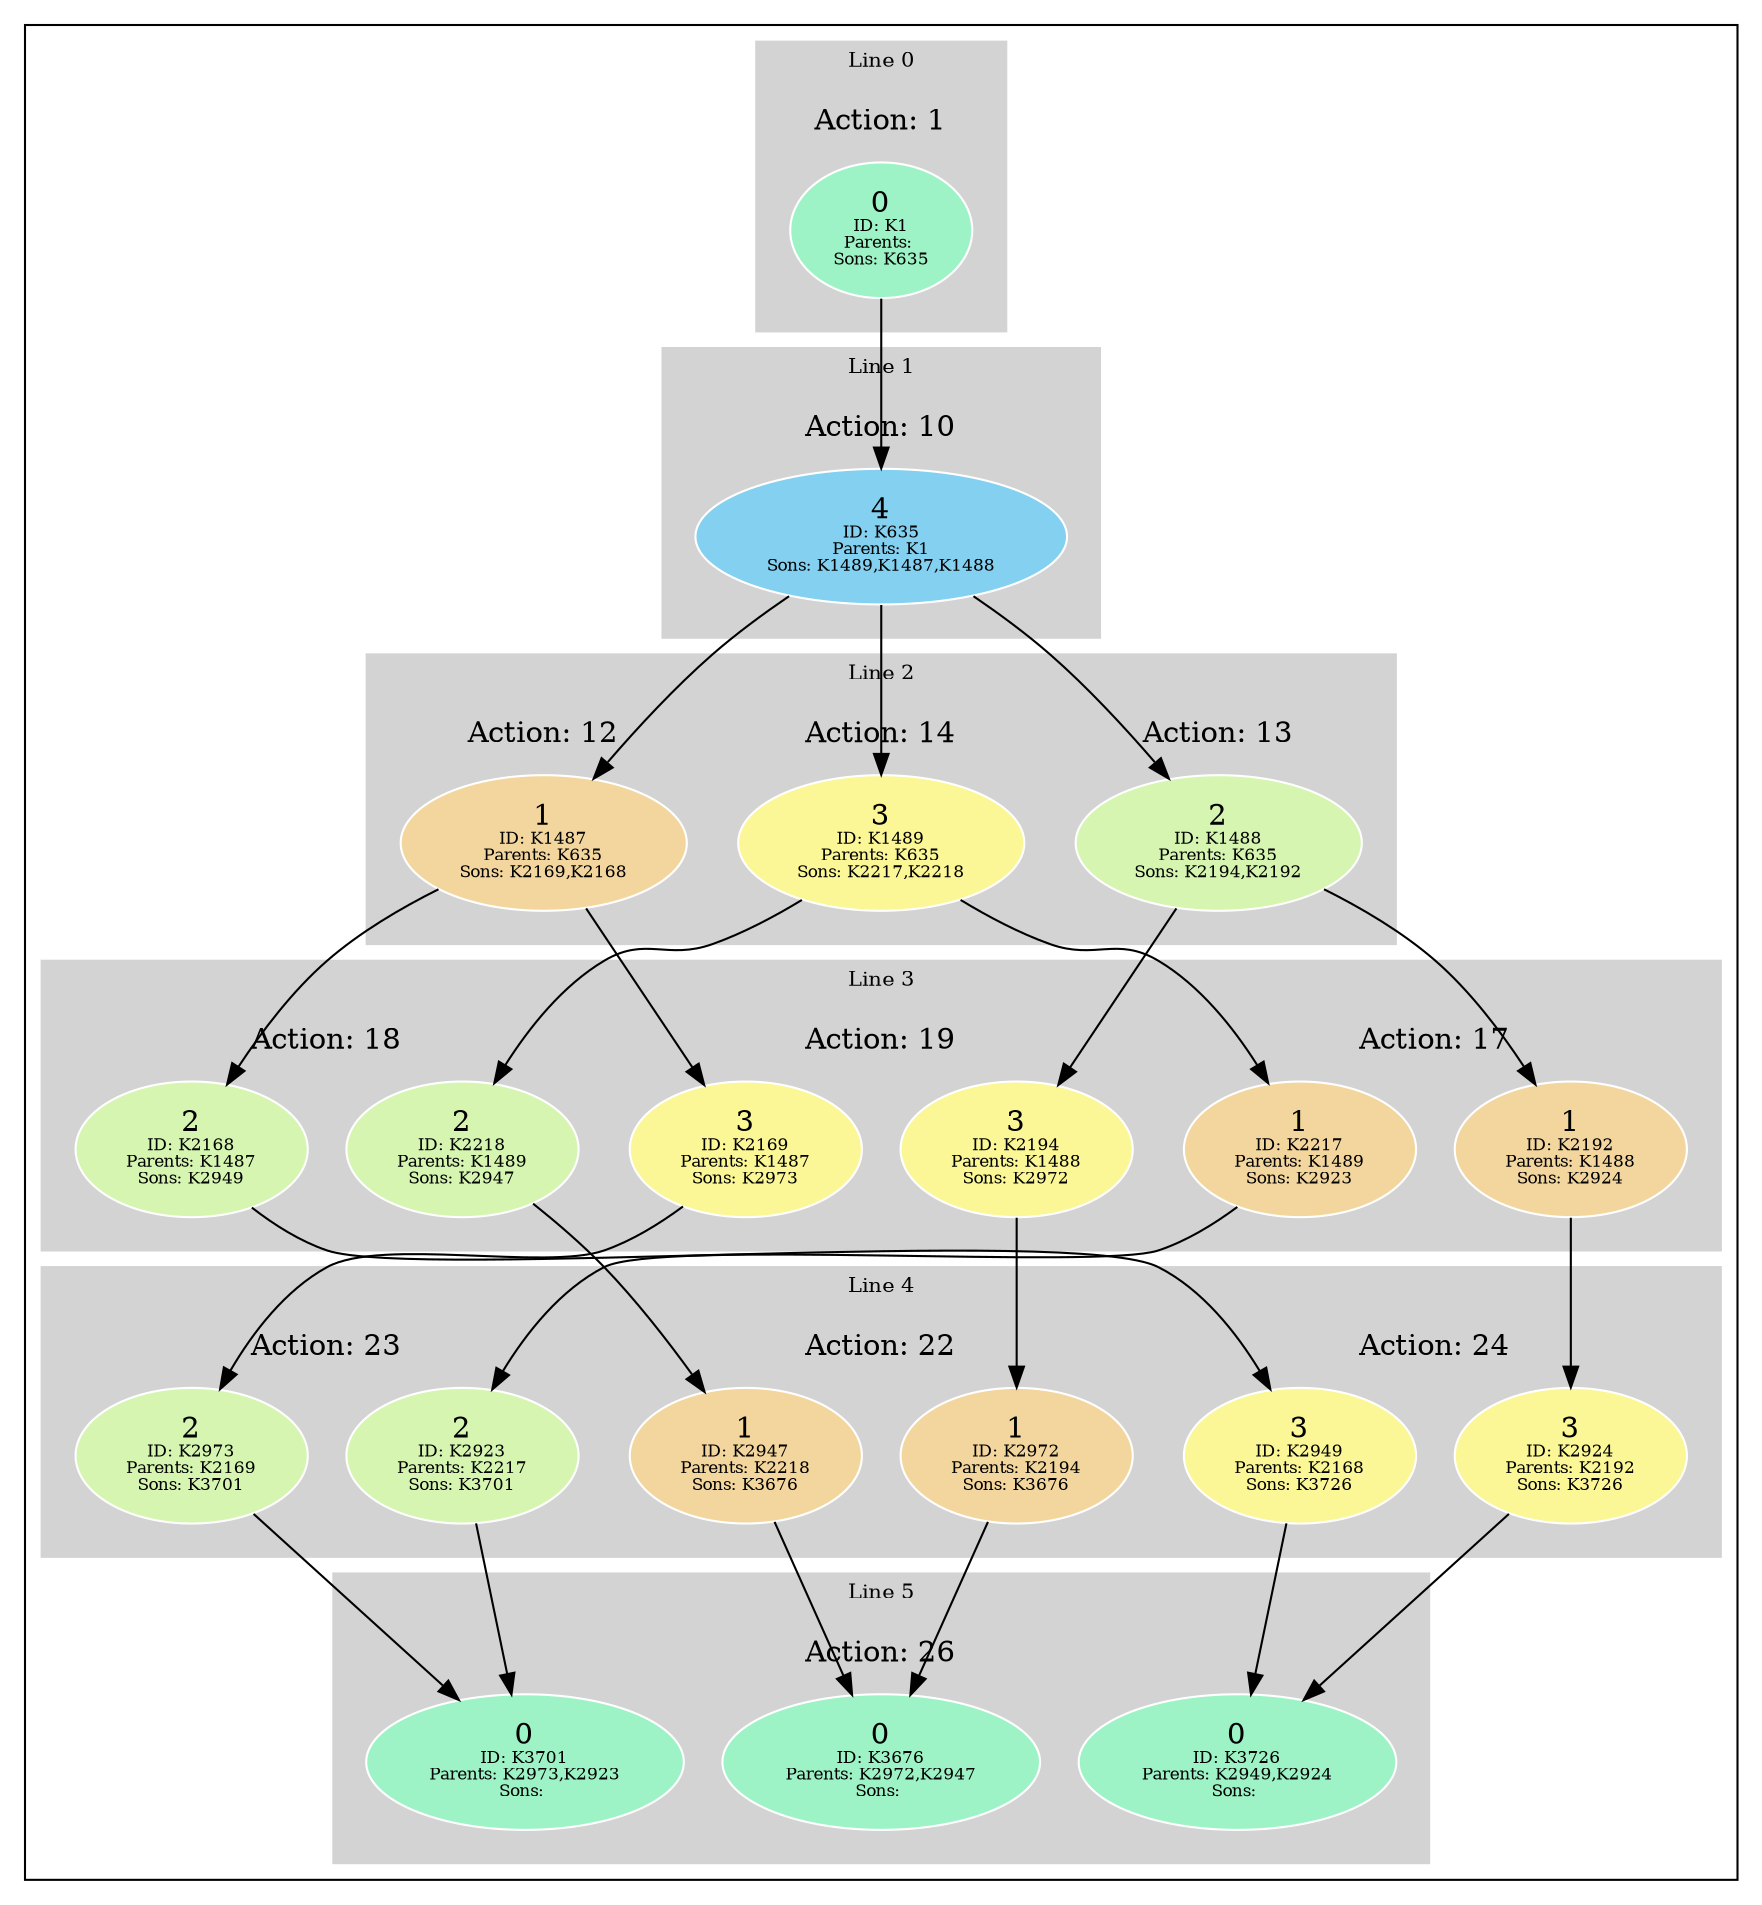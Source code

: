 digraph G {
subgraph cluster_info {
        subgraph cluster_0 {
        style=filled;
        color=lightgrey;
        node [style=filled,color=white];
        subgraph cluster_act_1 {
label = "Action: 1"step_K1 [fillcolor="#9ef3c6"  label=<0<BR /><FONT POINT-SIZE="8">ID: K1</FONT><BR /><FONT POINT-SIZE="8">Parents: </FONT><BR /><FONT POINT-SIZE="8">Sons: K635</FONT>>]
}

        fontsize="10"
        label = "Line 0";
        }

        subgraph cluster_4 {
        style=filled;
        color=lightgrey;
        node [style=filled,color=white];
        subgraph cluster_act_24 {
label = "Action: 24"step_K2949 [fillcolor="#fbf796"  label=<3<BR /><FONT POINT-SIZE="8">ID: K2949</FONT><BR /><FONT POINT-SIZE="8">Parents: K2168</FONT><BR /><FONT POINT-SIZE="8">Sons: K3726</FONT>>]
step_K2924 [fillcolor="#fbf796"  label=<3<BR /><FONT POINT-SIZE="8">ID: K2924</FONT><BR /><FONT POINT-SIZE="8">Parents: K2192</FONT><BR /><FONT POINT-SIZE="8">Sons: K3726</FONT>>]
}
subgraph cluster_act_24 {
label = "Action: 24"step_K2949 [fillcolor="#fbf796"  label=<3<BR /><FONT POINT-SIZE="8">ID: K2949</FONT><BR /><FONT POINT-SIZE="8">Parents: K2168</FONT><BR /><FONT POINT-SIZE="8">Sons: K3726</FONT>>]
step_K2924 [fillcolor="#fbf796"  label=<3<BR /><FONT POINT-SIZE="8">ID: K2924</FONT><BR /><FONT POINT-SIZE="8">Parents: K2192</FONT><BR /><FONT POINT-SIZE="8">Sons: K3726</FONT>>]
}
subgraph cluster_act_22 {
label = "Action: 22"step_K2972 [fillcolor="#f3d69e"  label=<1<BR /><FONT POINT-SIZE="8">ID: K2972</FONT><BR /><FONT POINT-SIZE="8">Parents: K2194</FONT><BR /><FONT POINT-SIZE="8">Sons: K3676</FONT>>]
step_K2947 [fillcolor="#f3d69e"  label=<1<BR /><FONT POINT-SIZE="8">ID: K2947</FONT><BR /><FONT POINT-SIZE="8">Parents: K2218</FONT><BR /><FONT POINT-SIZE="8">Sons: K3676</FONT>>]
}
subgraph cluster_act_22 {
label = "Action: 22"step_K2972 [fillcolor="#f3d69e"  label=<1<BR /><FONT POINT-SIZE="8">ID: K2972</FONT><BR /><FONT POINT-SIZE="8">Parents: K2194</FONT><BR /><FONT POINT-SIZE="8">Sons: K3676</FONT>>]
step_K2947 [fillcolor="#f3d69e"  label=<1<BR /><FONT POINT-SIZE="8">ID: K2947</FONT><BR /><FONT POINT-SIZE="8">Parents: K2218</FONT><BR /><FONT POINT-SIZE="8">Sons: K3676</FONT>>]
}
subgraph cluster_act_23 {
label = "Action: 23"step_K2973 [fillcolor="#d5f5b1"  label=<2<BR /><FONT POINT-SIZE="8">ID: K2973</FONT><BR /><FONT POINT-SIZE="8">Parents: K2169</FONT><BR /><FONT POINT-SIZE="8">Sons: K3701</FONT>>]
step_K2923 [fillcolor="#d5f5b1"  label=<2<BR /><FONT POINT-SIZE="8">ID: K2923</FONT><BR /><FONT POINT-SIZE="8">Parents: K2217</FONT><BR /><FONT POINT-SIZE="8">Sons: K3701</FONT>>]
}
subgraph cluster_act_23 {
label = "Action: 23"step_K2973 [fillcolor="#d5f5b1"  label=<2<BR /><FONT POINT-SIZE="8">ID: K2973</FONT><BR /><FONT POINT-SIZE="8">Parents: K2169</FONT><BR /><FONT POINT-SIZE="8">Sons: K3701</FONT>>]
step_K2923 [fillcolor="#d5f5b1"  label=<2<BR /><FONT POINT-SIZE="8">ID: K2923</FONT><BR /><FONT POINT-SIZE="8">Parents: K2217</FONT><BR /><FONT POINT-SIZE="8">Sons: K3701</FONT>>]
}

        fontsize="10"
        label = "Line 4";
        }

        subgraph cluster_2 {
        style=filled;
        color=lightgrey;
        node [style=filled,color=white];
        subgraph cluster_act_13 {
label = "Action: 13"step_K1488 [fillcolor="#d5f5b1"  label=<2<BR /><FONT POINT-SIZE="8">ID: K1488</FONT><BR /><FONT POINT-SIZE="8">Parents: K635</FONT><BR /><FONT POINT-SIZE="8">Sons: K2194,K2192</FONT>>]
}
subgraph cluster_act_14 {
label = "Action: 14"step_K1489 [fillcolor="#fbf796"  label=<3<BR /><FONT POINT-SIZE="8">ID: K1489</FONT><BR /><FONT POINT-SIZE="8">Parents: K635</FONT><BR /><FONT POINT-SIZE="8">Sons: K2217,K2218</FONT>>]
}
subgraph cluster_act_12 {
label = "Action: 12"step_K1487 [fillcolor="#f3d69e"  label=<1<BR /><FONT POINT-SIZE="8">ID: K1487</FONT><BR /><FONT POINT-SIZE="8">Parents: K635</FONT><BR /><FONT POINT-SIZE="8">Sons: K2169,K2168</FONT>>]
}

        fontsize="10"
        label = "Line 2";
        }

        subgraph cluster_3 {
        style=filled;
        color=lightgrey;
        node [style=filled,color=white];
        subgraph cluster_act_17 {
label = "Action: 17"step_K2217 [fillcolor="#f3d69e"  label=<1<BR /><FONT POINT-SIZE="8">ID: K2217</FONT><BR /><FONT POINT-SIZE="8">Parents: K1489</FONT><BR /><FONT POINT-SIZE="8">Sons: K2923</FONT>>]
step_K2192 [fillcolor="#f3d69e"  label=<1<BR /><FONT POINT-SIZE="8">ID: K2192</FONT><BR /><FONT POINT-SIZE="8">Parents: K1488</FONT><BR /><FONT POINT-SIZE="8">Sons: K2924</FONT>>]
}
subgraph cluster_act_18 {
label = "Action: 18"step_K2218 [fillcolor="#d5f5b1"  label=<2<BR /><FONT POINT-SIZE="8">ID: K2218</FONT><BR /><FONT POINT-SIZE="8">Parents: K1489</FONT><BR /><FONT POINT-SIZE="8">Sons: K2947</FONT>>]
step_K2168 [fillcolor="#d5f5b1"  label=<2<BR /><FONT POINT-SIZE="8">ID: K2168</FONT><BR /><FONT POINT-SIZE="8">Parents: K1487</FONT><BR /><FONT POINT-SIZE="8">Sons: K2949</FONT>>]
}
subgraph cluster_act_19 {
label = "Action: 19"step_K2169 [fillcolor="#fbf796"  label=<3<BR /><FONT POINT-SIZE="8">ID: K2169</FONT><BR /><FONT POINT-SIZE="8">Parents: K1487</FONT><BR /><FONT POINT-SIZE="8">Sons: K2973</FONT>>]
step_K2194 [fillcolor="#fbf796"  label=<3<BR /><FONT POINT-SIZE="8">ID: K2194</FONT><BR /><FONT POINT-SIZE="8">Parents: K1488</FONT><BR /><FONT POINT-SIZE="8">Sons: K2972</FONT>>]
}
subgraph cluster_act_19 {
label = "Action: 19"step_K2169 [fillcolor="#fbf796"  label=<3<BR /><FONT POINT-SIZE="8">ID: K2169</FONT><BR /><FONT POINT-SIZE="8">Parents: K1487</FONT><BR /><FONT POINT-SIZE="8">Sons: K2973</FONT>>]
step_K2194 [fillcolor="#fbf796"  label=<3<BR /><FONT POINT-SIZE="8">ID: K2194</FONT><BR /><FONT POINT-SIZE="8">Parents: K1488</FONT><BR /><FONT POINT-SIZE="8">Sons: K2972</FONT>>]
}
subgraph cluster_act_17 {
label = "Action: 17"step_K2217 [fillcolor="#f3d69e"  label=<1<BR /><FONT POINT-SIZE="8">ID: K2217</FONT><BR /><FONT POINT-SIZE="8">Parents: K1489</FONT><BR /><FONT POINT-SIZE="8">Sons: K2923</FONT>>]
step_K2192 [fillcolor="#f3d69e"  label=<1<BR /><FONT POINT-SIZE="8">ID: K2192</FONT><BR /><FONT POINT-SIZE="8">Parents: K1488</FONT><BR /><FONT POINT-SIZE="8">Sons: K2924</FONT>>]
}
subgraph cluster_act_18 {
label = "Action: 18"step_K2218 [fillcolor="#d5f5b1"  label=<2<BR /><FONT POINT-SIZE="8">ID: K2218</FONT><BR /><FONT POINT-SIZE="8">Parents: K1489</FONT><BR /><FONT POINT-SIZE="8">Sons: K2947</FONT>>]
step_K2168 [fillcolor="#d5f5b1"  label=<2<BR /><FONT POINT-SIZE="8">ID: K2168</FONT><BR /><FONT POINT-SIZE="8">Parents: K1487</FONT><BR /><FONT POINT-SIZE="8">Sons: K2949</FONT>>]
}

        fontsize="10"
        label = "Line 3";
        }

        subgraph cluster_5 {
        style=filled;
        color=lightgrey;
        node [style=filled,color=white];
        subgraph cluster_act_26 {
label = "Action: 26"step_K3701 [fillcolor="#9ef3c6"  label=<0<BR /><FONT POINT-SIZE="8">ID: K3701</FONT><BR /><FONT POINT-SIZE="8">Parents: K2973,K2923</FONT><BR /><FONT POINT-SIZE="8">Sons: </FONT>>]
step_K3676 [fillcolor="#9ef3c6"  label=<0<BR /><FONT POINT-SIZE="8">ID: K3676</FONT><BR /><FONT POINT-SIZE="8">Parents: K2972,K2947</FONT><BR /><FONT POINT-SIZE="8">Sons: </FONT>>]
step_K3726 [fillcolor="#9ef3c6"  label=<0<BR /><FONT POINT-SIZE="8">ID: K3726</FONT><BR /><FONT POINT-SIZE="8">Parents: K2949,K2924</FONT><BR /><FONT POINT-SIZE="8">Sons: </FONT>>]
}
subgraph cluster_act_26 {
label = "Action: 26"step_K3701 [fillcolor="#9ef3c6"  label=<0<BR /><FONT POINT-SIZE="8">ID: K3701</FONT><BR /><FONT POINT-SIZE="8">Parents: K2973,K2923</FONT><BR /><FONT POINT-SIZE="8">Sons: </FONT>>]
step_K3676 [fillcolor="#9ef3c6"  label=<0<BR /><FONT POINT-SIZE="8">ID: K3676</FONT><BR /><FONT POINT-SIZE="8">Parents: K2972,K2947</FONT><BR /><FONT POINT-SIZE="8">Sons: </FONT>>]
step_K3726 [fillcolor="#9ef3c6"  label=<0<BR /><FONT POINT-SIZE="8">ID: K3726</FONT><BR /><FONT POINT-SIZE="8">Parents: K2949,K2924</FONT><BR /><FONT POINT-SIZE="8">Sons: </FONT>>]
}
subgraph cluster_act_26 {
label = "Action: 26"step_K3701 [fillcolor="#9ef3c6"  label=<0<BR /><FONT POINT-SIZE="8">ID: K3701</FONT><BR /><FONT POINT-SIZE="8">Parents: K2973,K2923</FONT><BR /><FONT POINT-SIZE="8">Sons: </FONT>>]
step_K3676 [fillcolor="#9ef3c6"  label=<0<BR /><FONT POINT-SIZE="8">ID: K3676</FONT><BR /><FONT POINT-SIZE="8">Parents: K2972,K2947</FONT><BR /><FONT POINT-SIZE="8">Sons: </FONT>>]
step_K3726 [fillcolor="#9ef3c6"  label=<0<BR /><FONT POINT-SIZE="8">ID: K3726</FONT><BR /><FONT POINT-SIZE="8">Parents: K2949,K2924</FONT><BR /><FONT POINT-SIZE="8">Sons: </FONT>>]
}

        fontsize="10"
        label = "Line 5";
        }

        subgraph cluster_1 {
        style=filled;
        color=lightgrey;
        node [style=filled,color=white];
        subgraph cluster_act_10 {
label = "Action: 10"step_K635 [fillcolor="#83d0f0"  label=<4<BR /><FONT POINT-SIZE="8">ID: K635</FONT><BR /><FONT POINT-SIZE="8">Parents: K1</FONT><BR /><FONT POINT-SIZE="8">Sons: K1489,K1487,K1488</FONT>>]
}

        fontsize="10"
        label = "Line 1";
        }
step_K1489 -> step_K2218; 
step_K1488 -> step_K2194; 
step_K2923 -> step_K3701; 
step_K2947 -> step_K3676; 
step_K2194 -> step_K2972; 
step_K1488 -> step_K2192; 
step_K2972 -> step_K3676; 
step_K2217 -> step_K2923; 
step_K2218 -> step_K2947; 
step_K635 -> step_K1488; 
step_K2192 -> step_K2924; 
step_K635 -> step_K1489; 
step_K2168 -> step_K2949; 
step_K2169 -> step_K2973; 
step_K2973 -> step_K3701; 
step_K2949 -> step_K3726; 
step_K1489 -> step_K2217; 
step_K1487 -> step_K2168; 
step_K635 -> step_K1487; 
step_K1487 -> step_K2169; 
step_K1 -> step_K635; 
step_K2924 -> step_K3726; 
}}